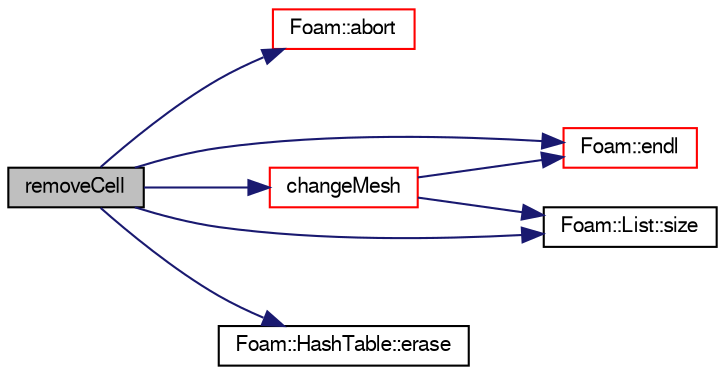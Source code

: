 digraph "removeCell"
{
  bgcolor="transparent";
  edge [fontname="FreeSans",fontsize="10",labelfontname="FreeSans",labelfontsize="10"];
  node [fontname="FreeSans",fontsize="10",shape=record];
  rankdir="LR";
  Node2683 [label="removeCell",height=0.2,width=0.4,color="black", fillcolor="grey75", style="filled", fontcolor="black"];
  Node2683 -> Node2684 [color="midnightblue",fontsize="10",style="solid",fontname="FreeSans"];
  Node2684 [label="Foam::abort",height=0.2,width=0.4,color="red",URL="$a21124.html#a447107a607d03e417307c203fa5fb44b"];
  Node2683 -> Node2727 [color="midnightblue",fontsize="10",style="solid",fontname="FreeSans"];
  Node2727 [label="changeMesh",height=0.2,width=0.4,color="red",URL="$a21678.html#a1b105b13373ba9f1c7685f873b250cf2",tooltip="Inplace changes mesh without change of patches. "];
  Node2727 -> Node2692 [color="midnightblue",fontsize="10",style="solid",fontname="FreeSans"];
  Node2692 [label="Foam::endl",height=0.2,width=0.4,color="red",URL="$a21124.html#a2db8fe02a0d3909e9351bb4275b23ce4",tooltip="Add newline and flush stream. "];
  Node2727 -> Node2742 [color="midnightblue",fontsize="10",style="solid",fontname="FreeSans"];
  Node2742 [label="Foam::List::size",height=0.2,width=0.4,color="black",URL="$a25694.html#a8a5f6fa29bd4b500caf186f60245b384",tooltip="Override size to be inconsistent with allocated storage. "];
  Node2683 -> Node2692 [color="midnightblue",fontsize="10",style="solid",fontname="FreeSans"];
  Node2683 -> Node2817 [color="midnightblue",fontsize="10",style="solid",fontname="FreeSans"];
  Node2817 [label="Foam::HashTable::erase",height=0.2,width=0.4,color="black",URL="$a25702.html#a12d8ea138d4886b42bc135cd082652c7",tooltip="Erase a hashedEntry specified by given iterator. "];
  Node2683 -> Node2742 [color="midnightblue",fontsize="10",style="solid",fontname="FreeSans"];
}
